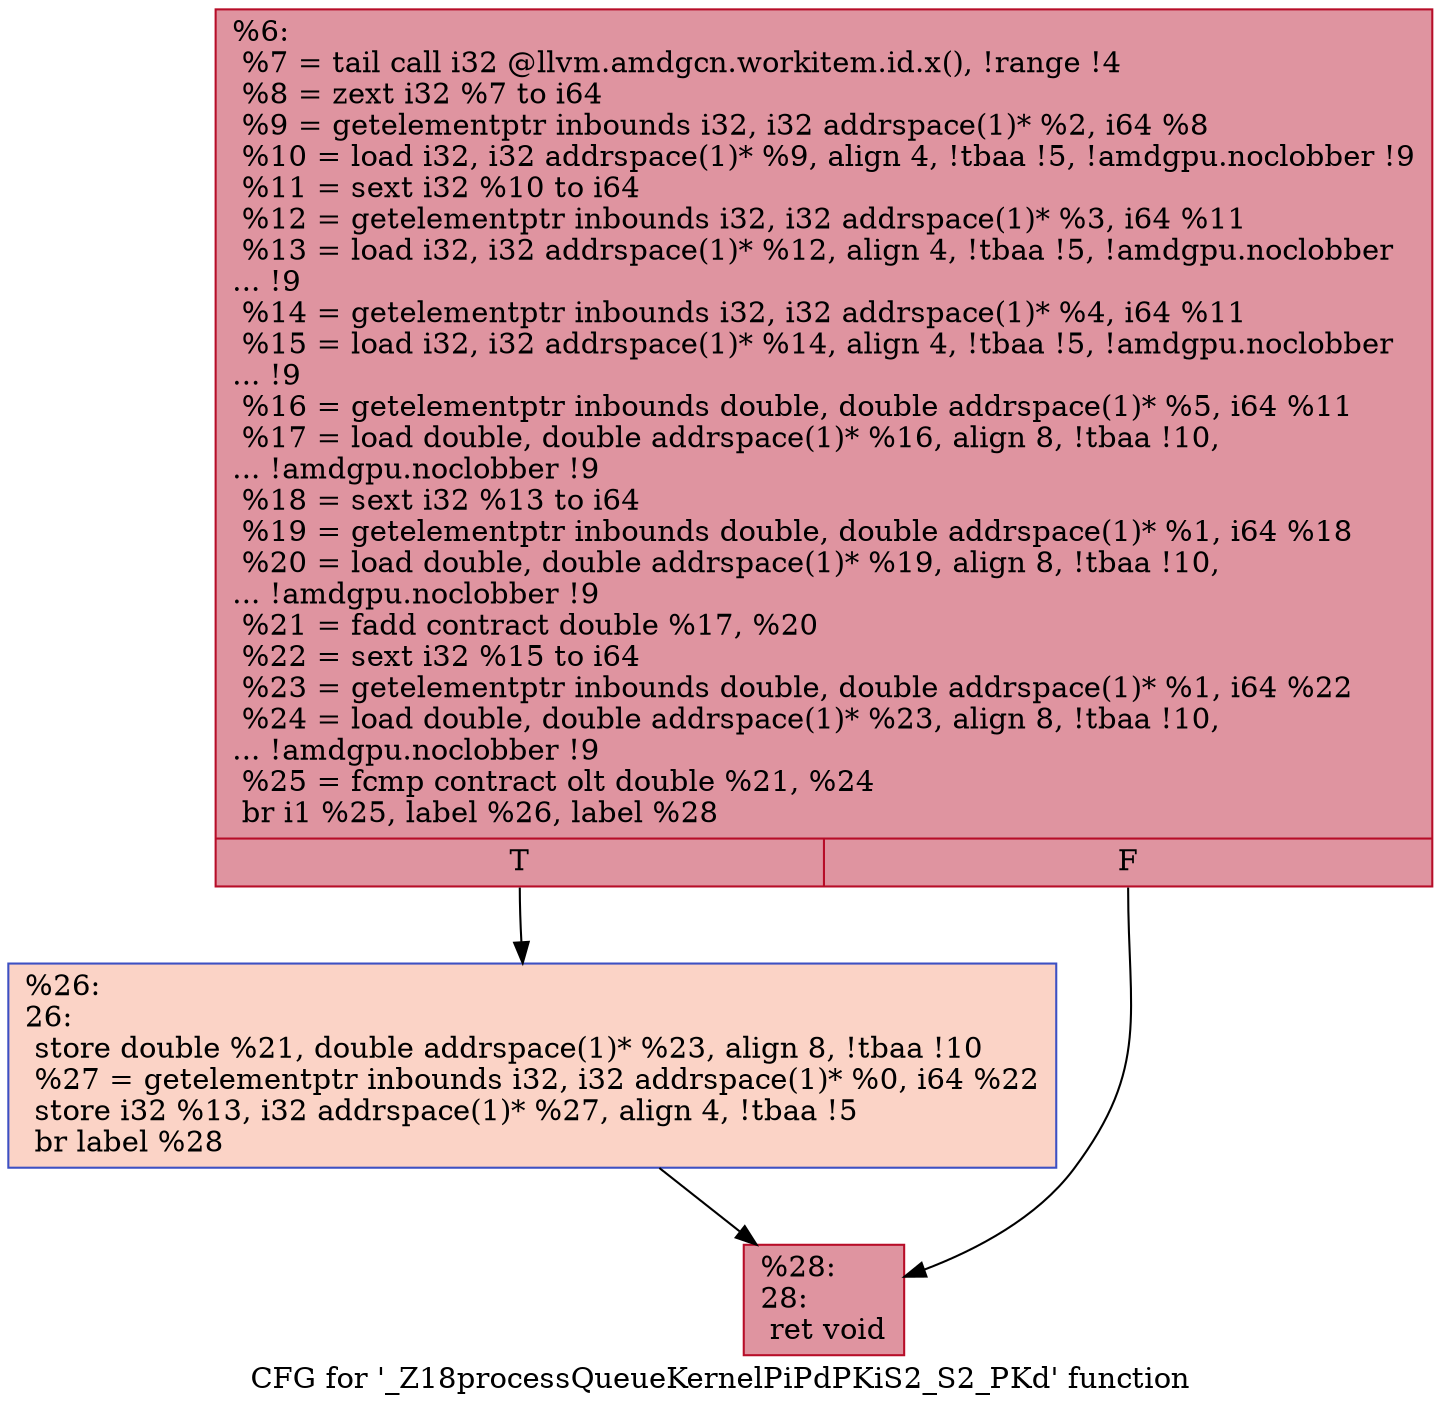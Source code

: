 digraph "CFG for '_Z18processQueueKernelPiPdPKiS2_S2_PKd' function" {
	label="CFG for '_Z18processQueueKernelPiPdPKiS2_S2_PKd' function";

	Node0x631e2b0 [shape=record,color="#b70d28ff", style=filled, fillcolor="#b70d2870",label="{%6:\l  %7 = tail call i32 @llvm.amdgcn.workitem.id.x(), !range !4\l  %8 = zext i32 %7 to i64\l  %9 = getelementptr inbounds i32, i32 addrspace(1)* %2, i64 %8\l  %10 = load i32, i32 addrspace(1)* %9, align 4, !tbaa !5, !amdgpu.noclobber !9\l  %11 = sext i32 %10 to i64\l  %12 = getelementptr inbounds i32, i32 addrspace(1)* %3, i64 %11\l  %13 = load i32, i32 addrspace(1)* %12, align 4, !tbaa !5, !amdgpu.noclobber\l... !9\l  %14 = getelementptr inbounds i32, i32 addrspace(1)* %4, i64 %11\l  %15 = load i32, i32 addrspace(1)* %14, align 4, !tbaa !5, !amdgpu.noclobber\l... !9\l  %16 = getelementptr inbounds double, double addrspace(1)* %5, i64 %11\l  %17 = load double, double addrspace(1)* %16, align 8, !tbaa !10,\l... !amdgpu.noclobber !9\l  %18 = sext i32 %13 to i64\l  %19 = getelementptr inbounds double, double addrspace(1)* %1, i64 %18\l  %20 = load double, double addrspace(1)* %19, align 8, !tbaa !10,\l... !amdgpu.noclobber !9\l  %21 = fadd contract double %17, %20\l  %22 = sext i32 %15 to i64\l  %23 = getelementptr inbounds double, double addrspace(1)* %1, i64 %22\l  %24 = load double, double addrspace(1)* %23, align 8, !tbaa !10,\l... !amdgpu.noclobber !9\l  %25 = fcmp contract olt double %21, %24\l  br i1 %25, label %26, label %28\l|{<s0>T|<s1>F}}"];
	Node0x631e2b0:s0 -> Node0x6321230;
	Node0x631e2b0:s1 -> Node0x63212c0;
	Node0x6321230 [shape=record,color="#3d50c3ff", style=filled, fillcolor="#f59c7d70",label="{%26:\l26:                                               \l  store double %21, double addrspace(1)* %23, align 8, !tbaa !10\l  %27 = getelementptr inbounds i32, i32 addrspace(1)* %0, i64 %22\l  store i32 %13, i32 addrspace(1)* %27, align 4, !tbaa !5\l  br label %28\l}"];
	Node0x6321230 -> Node0x63212c0;
	Node0x63212c0 [shape=record,color="#b70d28ff", style=filled, fillcolor="#b70d2870",label="{%28:\l28:                                               \l  ret void\l}"];
}
